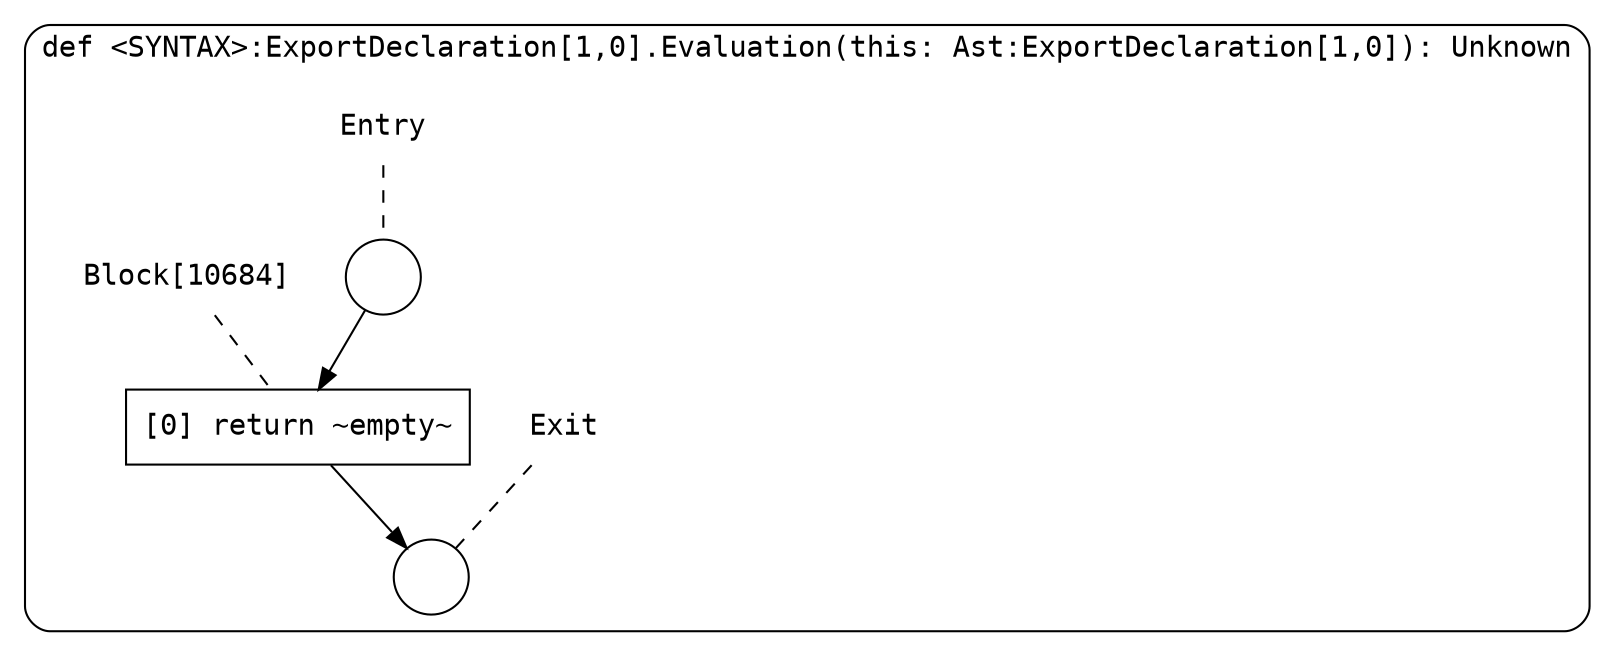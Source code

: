 digraph {
  graph [fontname = "Consolas"]
  node [fontname = "Consolas"]
  edge [fontname = "Consolas"]
  subgraph cluster1976 {
    label = "def <SYNTAX>:ExportDeclaration[1,0].Evaluation(this: Ast:ExportDeclaration[1,0]): Unknown"
    style = rounded
    cluster1976_entry_name [shape=none, label=<<font color="black">Entry</font>>]
    cluster1976_entry_name -> cluster1976_entry [arrowhead=none, color="black", style=dashed]
    cluster1976_entry [shape=circle label=" " color="black" fillcolor="white" style=filled]
    cluster1976_entry -> node10684 [color="black"]
    cluster1976_exit_name [shape=none, label=<<font color="black">Exit</font>>]
    cluster1976_exit_name -> cluster1976_exit [arrowhead=none, color="black", style=dashed]
    cluster1976_exit [shape=circle label=" " color="black" fillcolor="white" style=filled]
    node10684_name [shape=none, label=<<font color="black">Block[10684]</font>>]
    node10684_name -> node10684 [arrowhead=none, color="black", style=dashed]
    node10684 [shape=box, label=<<font color="black">[0] return ~empty~<BR ALIGN="LEFT"/></font>> color="black" fillcolor="white", style=filled]
    node10684 -> cluster1976_exit [color="black"]
  }
}
